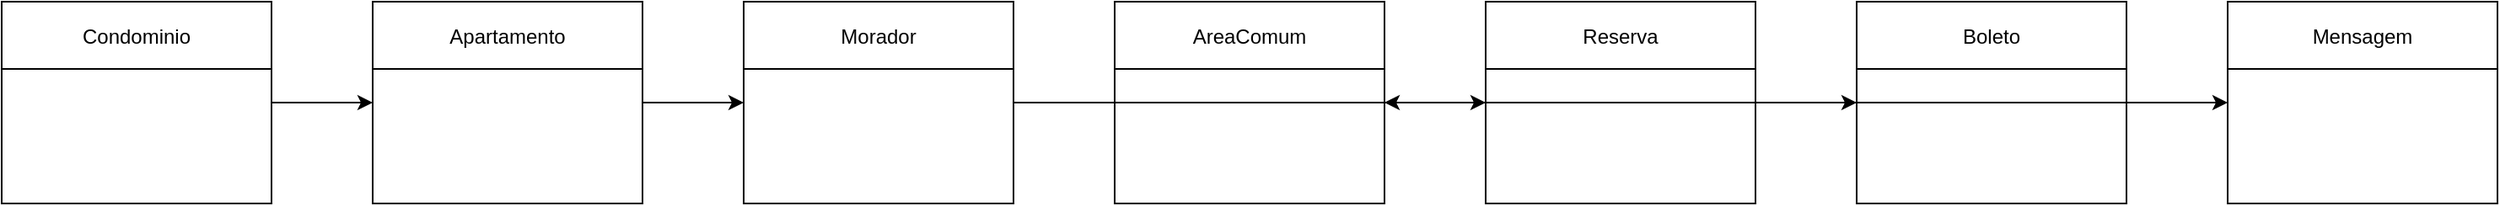 <?xml version="1.0" encoding="UTF-8"?>
<mxfile>
  <diagram name="Diagrama de Classes" id="classes">
    <!-- Diagrama de Classes -->
    <mxGraphModel>
      <root>
        <mxCell id="0" />
        <mxCell id="1" parent="0" />

        <!-- Condomínio -->
        <mxCell id="condominio" value="Condominio" style="shape=swimlane" vertex="1" parent="1">
          <mxGeometry x="40" y="40" width="160" height="120" as="geometry" />
        </mxCell>

        <!-- Apartamento -->
        <mxCell id="apartamento" value="Apartamento" style="shape=swimlane" vertex="1" parent="1">
          <mxGeometry x="260" y="40" width="160" height="120" as="geometry" />
        </mxCell>

        <!-- Morador -->
        <mxCell id="morador" value="Morador" style="shape=swimlane" vertex="1" parent="1">
          <mxGeometry x="480" y="40" width="160" height="120" as="geometry" />
        </mxCell>

        <!-- Área Comum -->
        <mxCell id="areacomum" value="AreaComum" style="shape=swimlane" vertex="1" parent="1">
          <mxGeometry x="700" y="40" width="160" height="120" as="geometry" />
        </mxCell>

        <!-- Reserva -->
        <mxCell id="reserva" value="Reserva" style="shape=swimlane" vertex="1" parent="1">
          <mxGeometry x="920" y="40" width="160" height="120" as="geometry" />
        </mxCell>

        <!-- Boleto -->
        <mxCell id="boleto" value="Boleto" style="shape=swimlane" vertex="1" parent="1">
          <mxGeometry x="1140" y="40" width="160" height="120" as="geometry" />
        </mxCell>

        <!-- Mensagem -->
        <mxCell id="mensagem" value="Mensagem" style="shape=swimlane" vertex="1" parent="1">
          <mxGeometry x="1360" y="40" width="160" height="120" as="geometry" />
        </mxCell>

        <!-- Relacionamentos -->
        <mxCell id="rel1" style="edgeStyle=orthogonalEdgeStyle" edge="1" parent="1" source="condominio" target="apartamento">
          <mxGeometry relative="1" as="geometry" />
        </mxCell>

        <mxCell id="rel2" style="edgeStyle=orthogonalEdgeStyle" edge="1" parent="1" source="apartamento" target="morador">
          <mxGeometry relative="1" as="geometry" />
        </mxCell>

        <mxCell id="rel3" style="edgeStyle=orthogonalEdgeStyle" edge="1" parent="1" source="morador" target="reserva">
          <mxGeometry relative="1" as="geometry" />
        </mxCell>

        <mxCell id="rel4" style="edgeStyle=orthogonalEdgeStyle" edge="1" parent="1" source="morador" target="boleto">
          <mxGeometry relative="1" as="geometry" />
        </mxCell>

        <mxCell id="rel5" style="edgeStyle=orthogonalEdgeStyle" edge="1" parent="1" source="morador" target="mensagem">
          <mxGeometry relative="1" as="geometry" />
        </mxCell>

        <mxCell id="rel6" style="edgeStyle=orthogonalEdgeStyle" edge="1" parent="1" source="reserva" target="areacomum">
          <mxGeometry relative="1" as="geometry" />
        </mxCell>

      </root>
    </mxGraphModel>
  </diagram>

  <diagram name="Diagrama de Objetos" id="objetos">
    <!-- Diagrama de Objetos (exemplos de instâncias) -->
  </diagram>

  <diagram name="Diagrama de Casos de Uso" id="usecase">
    <!-- Diagrama de Casos de Uso -->
  </diagram>

  <diagram name="Diagrama de Sequência" id="sequencia">
    <!-- Diagrama de Sequência -->
  </diagram>

  <diagram name="Diagrama de Atividade" id="atividade">
    <!-- Diagrama de Atividade -->
  </diagram>

</mxfile>
